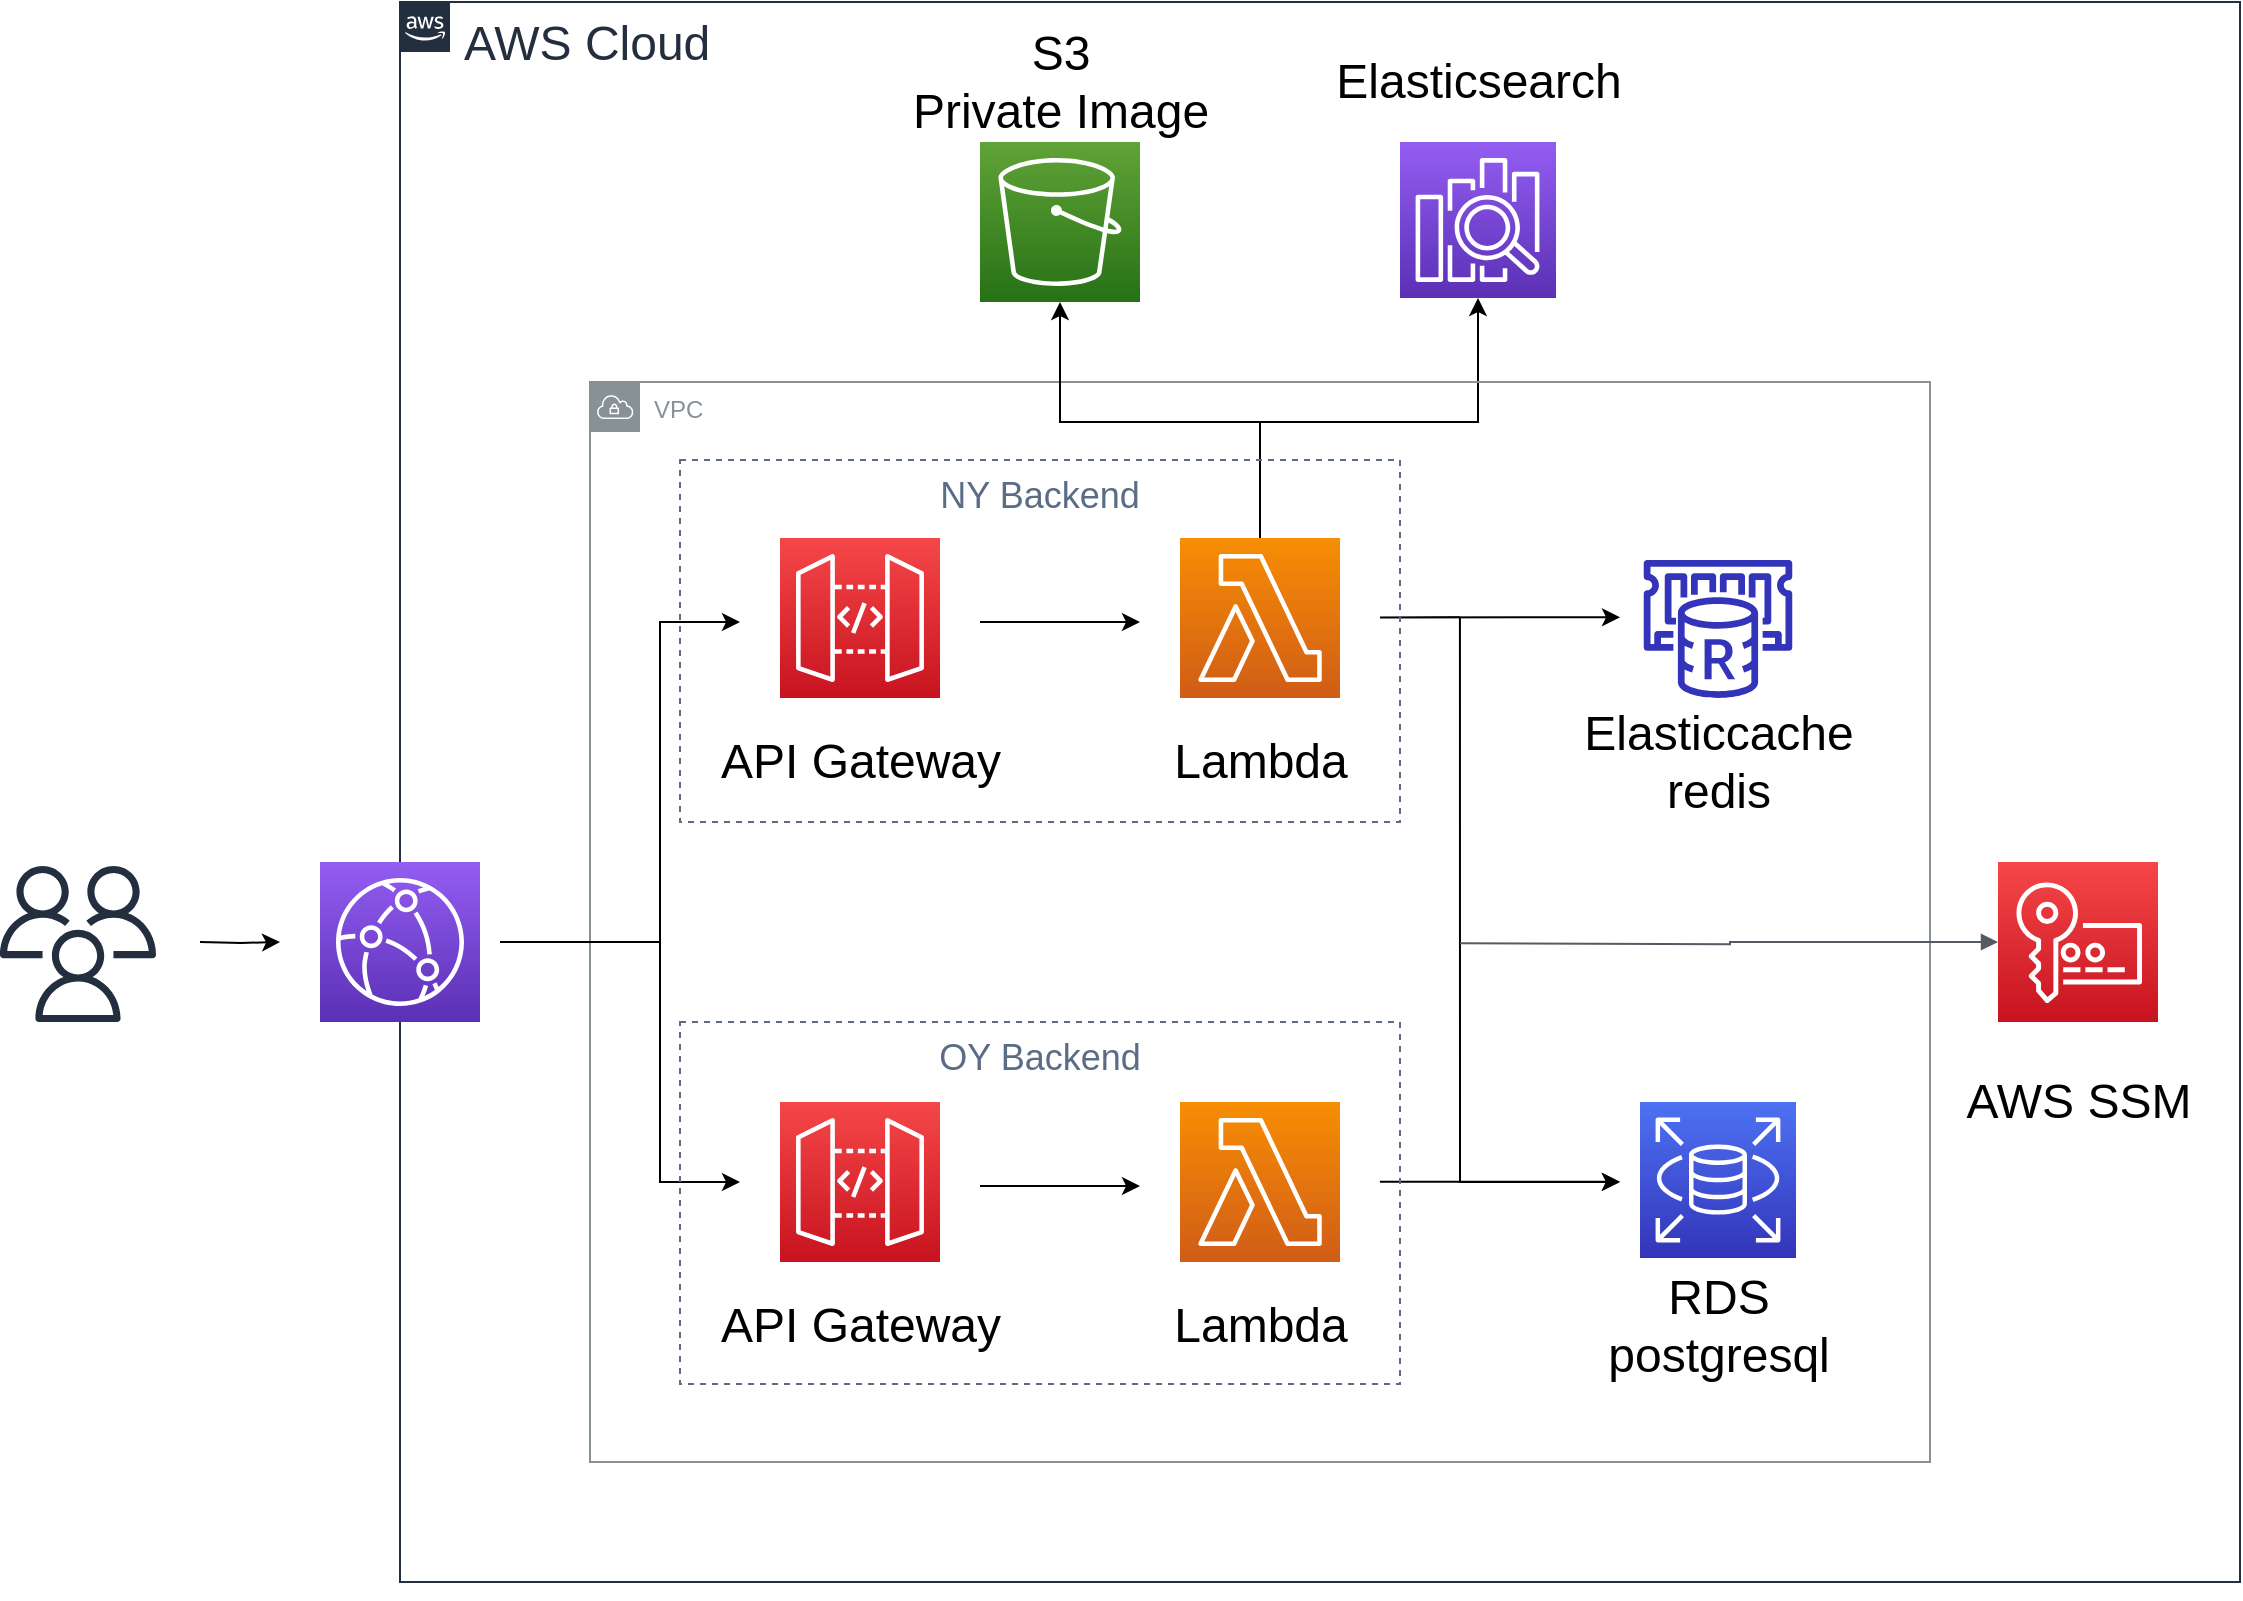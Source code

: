 <mxfile version="14.4.2" type="github"><diagram id="DSL5_Ll2h-fiFscknqxO" name="Page-1"><mxGraphModel dx="2377" dy="1240" grid="1" gridSize="10" guides="1" tooltips="1" connect="1" arrows="1" fold="1" page="1" pageScale="1" pageWidth="1169" pageHeight="827" math="0" shadow="0"><root><mxCell id="0"/><mxCell id="1" parent="0"/><mxCell id="R8mYf3WiRZJF123zjdYX-62" style="edgeStyle=orthogonalEdgeStyle;rounded=0;orthogonalLoop=1;jettySize=auto;html=1;entryX=0.5;entryY=1;entryDx=0;entryDy=0;entryPerimeter=0;exitX=0.5;exitY=0;exitDx=0;exitDy=0;exitPerimeter=0;" edge="1" parent="1" source="R8mYf3WiRZJF123zjdYX-14" target="R8mYf3WiRZJF123zjdYX-30"><mxGeometry relative="1" as="geometry"><Array as="points"><mxPoint x="670" y="220"/><mxPoint x="779" y="220"/></Array></mxGeometry></mxCell><mxCell id="R8mYf3WiRZJF123zjdYX-37" value="VPC" style="outlineConnect=0;gradientColor=none;html=1;whiteSpace=wrap;fontSize=12;fontStyle=0;shape=mxgraph.aws4.group;grIcon=mxgraph.aws4.group_vpc;strokeColor=#879196;fillColor=none;verticalAlign=top;align=left;spacingLeft=30;fontColor=#879196;dashed=0;" vertex="1" parent="1"><mxGeometry x="335" y="200" width="670" height="540" as="geometry"/></mxCell><mxCell id="R8mYf3WiRZJF123zjdYX-3" value="&lt;font style=&quot;font-size: 24px&quot;&gt;AWS Cloud&lt;/font&gt;" style="points=[[0,0],[0.25,0],[0.5,0],[0.75,0],[1,0],[1,0.25],[1,0.5],[1,0.75],[1,1],[0.75,1],[0.5,1],[0.25,1],[0,1],[0,0.75],[0,0.5],[0,0.25]];outlineConnect=0;gradientColor=none;html=1;whiteSpace=wrap;fontSize=12;fontStyle=0;shape=mxgraph.aws4.group;grIcon=mxgraph.aws4.group_aws_cloud_alt;strokeColor=#232F3E;fillColor=none;verticalAlign=top;align=left;spacingLeft=30;fontColor=#232F3E;dashed=0;" vertex="1" parent="1"><mxGeometry x="240" y="10" width="920" height="790" as="geometry"/></mxCell><mxCell id="R8mYf3WiRZJF123zjdYX-5" style="edgeStyle=orthogonalEdgeStyle;rounded=0;orthogonalLoop=1;jettySize=auto;html=1;" edge="1" parent="1"><mxGeometry relative="1" as="geometry"><mxPoint x="290" y="480" as="sourcePoint"/><mxPoint x="410" y="320" as="targetPoint"/><Array as="points"><mxPoint x="370" y="480"/><mxPoint x="370" y="320"/></Array></mxGeometry></mxCell><mxCell id="R8mYf3WiRZJF123zjdYX-38" style="edgeStyle=orthogonalEdgeStyle;rounded=0;orthogonalLoop=1;jettySize=auto;html=1;" edge="1" parent="1"><mxGeometry relative="1" as="geometry"><mxPoint x="360" y="480" as="sourcePoint"/><mxPoint x="410" y="600" as="targetPoint"/><Array as="points"><mxPoint x="370" y="480"/><mxPoint x="370" y="600"/></Array></mxGeometry></mxCell><mxCell id="R8mYf3WiRZJF123zjdYX-7" value="" style="points=[[0,0,0],[0.25,0,0],[0.5,0,0],[0.75,0,0],[1,0,0],[0,1,0],[0.25,1,0],[0.5,1,0],[0.75,1,0],[1,1,0],[0,0.25,0],[0,0.5,0],[0,0.75,0],[1,0.25,0],[1,0.5,0],[1,0.75,0]];outlineConnect=0;fontColor=#232F3E;gradientColor=#945DF2;gradientDirection=north;fillColor=#5A30B5;strokeColor=#ffffff;dashed=0;verticalLabelPosition=bottom;verticalAlign=top;align=center;html=1;fontSize=12;fontStyle=0;aspect=fixed;shape=mxgraph.aws4.resourceIcon;resIcon=mxgraph.aws4.cloudfront;" vertex="1" parent="1"><mxGeometry x="200" y="440" width="80" height="80" as="geometry"/></mxCell><mxCell id="R8mYf3WiRZJF123zjdYX-10" style="edgeStyle=orthogonalEdgeStyle;rounded=0;orthogonalLoop=1;jettySize=auto;html=1;exitX=0.5;exitY=1;exitDx=0;exitDy=0;" edge="1" parent="1" source="R8mYf3WiRZJF123zjdYX-3" target="R8mYf3WiRZJF123zjdYX-3"><mxGeometry relative="1" as="geometry"/></mxCell><mxCell id="R8mYf3WiRZJF123zjdYX-12" style="edgeStyle=orthogonalEdgeStyle;rounded=0;orthogonalLoop=1;jettySize=auto;html=1;" edge="1" parent="1"><mxGeometry relative="1" as="geometry"><mxPoint x="530" y="320" as="sourcePoint"/><mxPoint x="610" y="320" as="targetPoint"/></mxGeometry></mxCell><mxCell id="R8mYf3WiRZJF123zjdYX-13" value="" style="points=[[0,0,0],[0.25,0,0],[0.5,0,0],[0.75,0,0],[1,0,0],[0,1,0],[0.25,1,0],[0.5,1,0],[0.75,1,0],[1,1,0],[0,0.25,0],[0,0.5,0],[0,0.75,0],[1,0.25,0],[1,0.5,0],[1,0.75,0]];outlineConnect=0;fontColor=#232F3E;gradientColor=#F54749;gradientDirection=north;fillColor=#C7131F;strokeColor=#ffffff;dashed=0;verticalLabelPosition=bottom;verticalAlign=top;align=center;html=1;fontSize=12;fontStyle=0;aspect=fixed;shape=mxgraph.aws4.resourceIcon;resIcon=mxgraph.aws4.api_gateway;" vertex="1" parent="1"><mxGeometry x="430" y="278" width="80" height="80" as="geometry"/></mxCell><mxCell id="R8mYf3WiRZJF123zjdYX-61" style="edgeStyle=orthogonalEdgeStyle;rounded=0;orthogonalLoop=1;jettySize=auto;html=1;entryX=0.5;entryY=1;entryDx=0;entryDy=0;entryPerimeter=0;" edge="1" parent="1" source="R8mYf3WiRZJF123zjdYX-14" target="R8mYf3WiRZJF123zjdYX-27"><mxGeometry relative="1" as="geometry"><Array as="points"><mxPoint x="670" y="220"/><mxPoint x="570" y="220"/></Array></mxGeometry></mxCell><mxCell id="R8mYf3WiRZJF123zjdYX-14" value="" style="points=[[0,0,0],[0.25,0,0],[0.5,0,0],[0.75,0,0],[1,0,0],[0,1,0],[0.25,1,0],[0.5,1,0],[0.75,1,0],[1,1,0],[0,0.25,0],[0,0.5,0],[0,0.75,0],[1,0.25,0],[1,0.5,0],[1,0.75,0]];outlineConnect=0;fontColor=#232F3E;gradientColor=#F78E04;gradientDirection=north;fillColor=#D05C17;strokeColor=#ffffff;dashed=0;verticalLabelPosition=bottom;verticalAlign=top;align=center;html=1;fontSize=12;fontStyle=0;aspect=fixed;shape=mxgraph.aws4.resourceIcon;resIcon=mxgraph.aws4.lambda;" vertex="1" parent="1"><mxGeometry x="630" y="278" width="80" height="80" as="geometry"/></mxCell><mxCell id="R8mYf3WiRZJF123zjdYX-15" value="&lt;font style=&quot;font-size: 24px&quot;&gt;API Gateway&lt;/font&gt;" style="text;html=1;resizable=0;autosize=1;align=center;verticalAlign=middle;points=[];fillColor=none;strokeColor=none;rounded=0;" vertex="1" parent="1"><mxGeometry x="390" y="380" width="160" height="20" as="geometry"/></mxCell><mxCell id="R8mYf3WiRZJF123zjdYX-16" value="&lt;font style=&quot;font-size: 24px&quot;&gt;Lambda&lt;br&gt;&lt;/font&gt;" style="text;html=1;resizable=0;autosize=1;align=center;verticalAlign=middle;points=[];fillColor=none;strokeColor=none;rounded=0;" vertex="1" parent="1"><mxGeometry x="620" y="380" width="100" height="20" as="geometry"/></mxCell><mxCell id="R8mYf3WiRZJF123zjdYX-24" style="edgeStyle=orthogonalEdgeStyle;rounded=0;jumpStyle=arc;orthogonalLoop=1;jettySize=auto;html=1;fontSize=24;" edge="1" parent="1"><mxGeometry relative="1" as="geometry"><mxPoint x="140" y="480" as="sourcePoint"/><mxPoint x="180" y="480" as="targetPoint"/></mxGeometry></mxCell><mxCell id="R8mYf3WiRZJF123zjdYX-25" value="" style="outlineConnect=0;fontColor=#232F3E;gradientColor=none;fillColor=#232F3E;strokeColor=none;dashed=0;verticalLabelPosition=bottom;verticalAlign=top;align=center;html=1;fontSize=12;fontStyle=0;aspect=fixed;pointerEvents=1;shape=mxgraph.aws4.users;" vertex="1" parent="1"><mxGeometry x="40" y="442" width="78" height="78" as="geometry"/></mxCell><mxCell id="R8mYf3WiRZJF123zjdYX-26" value="" style="points=[[0,0,0],[0.25,0,0],[0.5,0,0],[0.75,0,0],[1,0,0],[0,1,0],[0.25,1,0],[0.5,1,0],[0.75,1,0],[1,1,0],[0,0.25,0],[0,0.5,0],[0,0.75,0],[1,0.25,0],[1,0.5,0],[1,0.75,0]];outlineConnect=0;fontColor=#232F3E;gradientColor=#F54749;gradientDirection=north;fillColor=#C7131F;strokeColor=#ffffff;dashed=0;verticalLabelPosition=bottom;verticalAlign=top;align=center;html=1;fontSize=12;fontStyle=0;aspect=fixed;shape=mxgraph.aws4.resourceIcon;resIcon=mxgraph.aws4.key_management_service;" vertex="1" parent="1"><mxGeometry x="1039" y="440" width="80" height="80" as="geometry"/></mxCell><mxCell id="R8mYf3WiRZJF123zjdYX-27" value="" style="points=[[0,0,0],[0.25,0,0],[0.5,0,0],[0.75,0,0],[1,0,0],[0,1,0],[0.25,1,0],[0.5,1,0],[0.75,1,0],[1,1,0],[0,0.25,0],[0,0.5,0],[0,0.75,0],[1,0.25,0],[1,0.5,0],[1,0.75,0]];outlineConnect=0;fontColor=#232F3E;gradientColor=#60A337;gradientDirection=north;fillColor=#277116;strokeColor=#ffffff;dashed=0;verticalLabelPosition=bottom;verticalAlign=top;align=center;html=1;fontSize=12;fontStyle=0;aspect=fixed;shape=mxgraph.aws4.resourceIcon;resIcon=mxgraph.aws4.s3;" vertex="1" parent="1"><mxGeometry x="530" y="80" width="80" height="80" as="geometry"/></mxCell><mxCell id="R8mYf3WiRZJF123zjdYX-28" value="" style="outlineConnect=0;fontColor=#232F3E;gradientColor=none;fillColor=#3334B9;strokeColor=none;dashed=0;verticalLabelPosition=bottom;verticalAlign=top;align=center;html=1;fontSize=12;fontStyle=0;aspect=fixed;pointerEvents=1;shape=mxgraph.aws4.elasticache_for_redis;" vertex="1" parent="1"><mxGeometry x="860" y="289" width="78" height="69" as="geometry"/></mxCell><mxCell id="R8mYf3WiRZJF123zjdYX-30" value="" style="points=[[0,0,0],[0.25,0,0],[0.5,0,0],[0.75,0,0],[1,0,0],[0,1,0],[0.25,1,0],[0.5,1,0],[0.75,1,0],[1,1,0],[0,0.25,0],[0,0.5,0],[0,0.75,0],[1,0.25,0],[1,0.5,0],[1,0.75,0]];outlineConnect=0;fontColor=#232F3E;gradientColor=#945DF2;gradientDirection=north;fillColor=#5A30B5;strokeColor=#ffffff;dashed=0;verticalLabelPosition=bottom;verticalAlign=top;align=center;html=1;fontSize=12;fontStyle=0;aspect=fixed;shape=mxgraph.aws4.resourceIcon;resIcon=mxgraph.aws4.elasticsearch_service;" vertex="1" parent="1"><mxGeometry x="740" y="80" width="78" height="78" as="geometry"/></mxCell><mxCell id="R8mYf3WiRZJF123zjdYX-31" value="" style="points=[[0,0,0],[0.25,0,0],[0.5,0,0],[0.75,0,0],[1,0,0],[0,1,0],[0.25,1,0],[0.5,1,0],[0.75,1,0],[1,1,0],[0,0.25,0],[0,0.5,0],[0,0.75,0],[1,0.25,0],[1,0.5,0],[1,0.75,0]];outlineConnect=0;fontColor=#232F3E;gradientColor=#4D72F3;gradientDirection=north;fillColor=#3334B9;strokeColor=#ffffff;dashed=0;verticalLabelPosition=bottom;verticalAlign=top;align=center;html=1;fontSize=12;fontStyle=0;aspect=fixed;shape=mxgraph.aws4.resourceIcon;resIcon=mxgraph.aws4.rds;" vertex="1" parent="1"><mxGeometry x="860" y="560" width="78" height="78" as="geometry"/></mxCell><mxCell id="R8mYf3WiRZJF123zjdYX-32" style="edgeStyle=orthogonalEdgeStyle;rounded=0;orthogonalLoop=1;jettySize=auto;html=1;" edge="1" parent="1"><mxGeometry relative="1" as="geometry"><mxPoint x="530" y="602" as="sourcePoint"/><mxPoint x="610" y="602" as="targetPoint"/></mxGeometry></mxCell><mxCell id="R8mYf3WiRZJF123zjdYX-33" value="" style="points=[[0,0,0],[0.25,0,0],[0.5,0,0],[0.75,0,0],[1,0,0],[0,1,0],[0.25,1,0],[0.5,1,0],[0.75,1,0],[1,1,0],[0,0.25,0],[0,0.5,0],[0,0.75,0],[1,0.25,0],[1,0.5,0],[1,0.75,0]];outlineConnect=0;fontColor=#232F3E;gradientColor=#F54749;gradientDirection=north;fillColor=#C7131F;strokeColor=#ffffff;dashed=0;verticalLabelPosition=bottom;verticalAlign=top;align=center;html=1;fontSize=12;fontStyle=0;aspect=fixed;shape=mxgraph.aws4.resourceIcon;resIcon=mxgraph.aws4.api_gateway;" vertex="1" parent="1"><mxGeometry x="430" y="560" width="80" height="80" as="geometry"/></mxCell><mxCell id="R8mYf3WiRZJF123zjdYX-34" value="" style="points=[[0,0,0],[0.25,0,0],[0.5,0,0],[0.75,0,0],[1,0,0],[0,1,0],[0.25,1,0],[0.5,1,0],[0.75,1,0],[1,1,0],[0,0.25,0],[0,0.5,0],[0,0.75,0],[1,0.25,0],[1,0.5,0],[1,0.75,0]];outlineConnect=0;fontColor=#232F3E;gradientColor=#F78E04;gradientDirection=north;fillColor=#D05C17;strokeColor=#ffffff;dashed=0;verticalLabelPosition=bottom;verticalAlign=top;align=center;html=1;fontSize=12;fontStyle=0;aspect=fixed;shape=mxgraph.aws4.resourceIcon;resIcon=mxgraph.aws4.lambda;" vertex="1" parent="1"><mxGeometry x="630" y="560" width="80" height="80" as="geometry"/></mxCell><mxCell id="R8mYf3WiRZJF123zjdYX-35" value="&lt;font style=&quot;font-size: 24px&quot;&gt;Lambda&lt;br&gt;&lt;/font&gt;" style="text;html=1;resizable=0;autosize=1;align=center;verticalAlign=middle;points=[];fillColor=none;strokeColor=none;rounded=0;" vertex="1" parent="1"><mxGeometry x="620" y="662" width="100" height="20" as="geometry"/></mxCell><mxCell id="R8mYf3WiRZJF123zjdYX-36" value="&lt;font style=&quot;font-size: 24px&quot;&gt;API Gateway&lt;/font&gt;" style="text;html=1;resizable=0;autosize=1;align=center;verticalAlign=middle;points=[];fillColor=none;strokeColor=none;rounded=0;" vertex="1" parent="1"><mxGeometry x="390" y="662" width="160" height="20" as="geometry"/></mxCell><mxCell id="R8mYf3WiRZJF123zjdYX-40" value="&lt;font style=&quot;font-size: 24px&quot;&gt;RDS&lt;br&gt;postgresql&lt;br&gt;&lt;/font&gt;" style="text;html=1;resizable=0;autosize=1;align=center;verticalAlign=middle;points=[];fillColor=none;strokeColor=none;rounded=0;" vertex="1" parent="1"><mxGeometry x="834" y="652" width="130" height="40" as="geometry"/></mxCell><mxCell id="R8mYf3WiRZJF123zjdYX-41" value="&lt;font style=&quot;font-size: 24px&quot;&gt;Elasticcache&lt;br&gt;redis&lt;br&gt;&lt;/font&gt;" style="text;html=1;resizable=0;autosize=1;align=center;verticalAlign=middle;points=[];fillColor=none;strokeColor=none;rounded=0;" vertex="1" parent="1"><mxGeometry x="824" y="370" width="150" height="40" as="geometry"/></mxCell><mxCell id="R8mYf3WiRZJF123zjdYX-48" value="&lt;span style=&quot;font-size: 24px&quot;&gt;AWS SSM&lt;/span&gt;" style="text;html=1;resizable=0;autosize=1;align=center;verticalAlign=middle;points=[];fillColor=none;strokeColor=none;rounded=0;" vertex="1" parent="1"><mxGeometry x="1014" y="550" width="130" height="20" as="geometry"/></mxCell><mxCell id="R8mYf3WiRZJF123zjdYX-53" style="edgeStyle=orthogonalEdgeStyle;rounded=0;orthogonalLoop=1;jettySize=auto;html=1;" edge="1" parent="1"><mxGeometry relative="1" as="geometry"><mxPoint x="770" y="317.66" as="sourcePoint"/><mxPoint x="850" y="317.66" as="targetPoint"/><Array as="points"><mxPoint x="730" y="318"/><mxPoint x="730" y="318"/></Array></mxGeometry></mxCell><mxCell id="R8mYf3WiRZJF123zjdYX-54" style="edgeStyle=orthogonalEdgeStyle;rounded=0;orthogonalLoop=1;jettySize=auto;html=1;" edge="1" parent="1"><mxGeometry relative="1" as="geometry"><mxPoint x="769.97" y="599.86" as="sourcePoint"/><mxPoint x="849.97" y="599.86" as="targetPoint"/><Array as="points"><mxPoint x="729.97" y="600.2"/><mxPoint x="729.97" y="600.2"/></Array></mxGeometry></mxCell><mxCell id="R8mYf3WiRZJF123zjdYX-57" style="edgeStyle=orthogonalEdgeStyle;rounded=0;orthogonalLoop=1;jettySize=auto;html=1;" edge="1" parent="1"><mxGeometry relative="1" as="geometry"><mxPoint x="769.97" y="317.66" as="sourcePoint"/><mxPoint x="850" y="600" as="targetPoint"/><Array as="points"><mxPoint x="770" y="600"/></Array></mxGeometry></mxCell><mxCell id="R8mYf3WiRZJF123zjdYX-60" value="" style="edgeStyle=orthogonalEdgeStyle;html=1;endArrow=block;elbow=vertical;startArrow=none;endFill=1;strokeColor=#545B64;rounded=0;" edge="1" parent="1" target="R8mYf3WiRZJF123zjdYX-26"><mxGeometry width="100" relative="1" as="geometry"><mxPoint x="770" y="480.58" as="sourcePoint"/><mxPoint x="870" y="480.58" as="targetPoint"/></mxGeometry></mxCell><mxCell id="R8mYf3WiRZJF123zjdYX-63" value="&lt;font style=&quot;font-size: 24px&quot;&gt;Elasticsearch&lt;br&gt;&lt;/font&gt;" style="text;html=1;resizable=0;autosize=1;align=center;verticalAlign=middle;points=[];fillColor=none;strokeColor=none;rounded=0;" vertex="1" parent="1"><mxGeometry x="699" y="40" width="160" height="20" as="geometry"/></mxCell><mxCell id="R8mYf3WiRZJF123zjdYX-64" value="&lt;font style=&quot;font-size: 24px&quot;&gt;S3&lt;br&gt;Private Image&lt;br&gt;&lt;/font&gt;" style="text;html=1;resizable=0;autosize=1;align=center;verticalAlign=middle;points=[];fillColor=none;strokeColor=none;rounded=0;" vertex="1" parent="1"><mxGeometry x="490" y="30" width="160" height="40" as="geometry"/></mxCell><mxCell id="R8mYf3WiRZJF123zjdYX-67" value="NY Backend" style="fillColor=none;strokeColor=#5A6C86;dashed=1;verticalAlign=top;fontStyle=0;fontColor=#5A6C86;fontSize=18;" vertex="1" parent="1"><mxGeometry x="380" y="239" width="360" height="181" as="geometry"/></mxCell><mxCell id="R8mYf3WiRZJF123zjdYX-68" value="OY Backend" style="fillColor=none;strokeColor=#5A6C86;dashed=1;verticalAlign=top;fontStyle=0;fontColor=#5A6C86;fontSize=18;" vertex="1" parent="1"><mxGeometry x="380" y="520" width="360" height="181" as="geometry"/></mxCell></root></mxGraphModel></diagram></mxfile>